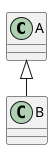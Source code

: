 {
  "sha1": "fm5yo0acfy3v0ia6oaxni5thhvhqkdo",
  "insertion": {
    "when": "2024-06-01T09:03:06.357Z",
    "url": "https://forum.plantuml.net/12187/jdot-smetana-random-associations-in-class-diagram",
    "user": "plantuml@gmail.com"
  }
}
@startuml
!pragma layout smetana
class A
A <|-- B
@enduml
